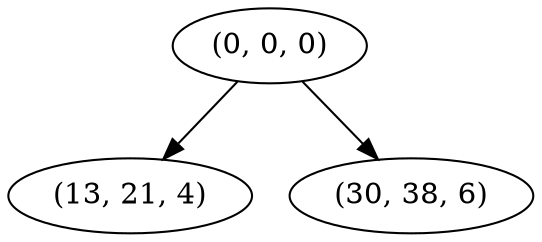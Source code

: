 digraph tree {
    "(0, 0, 0)";
    "(13, 21, 4)";
    "(30, 38, 6)";
    "(0, 0, 0)" -> "(13, 21, 4)";
    "(0, 0, 0)" -> "(30, 38, 6)";
}
